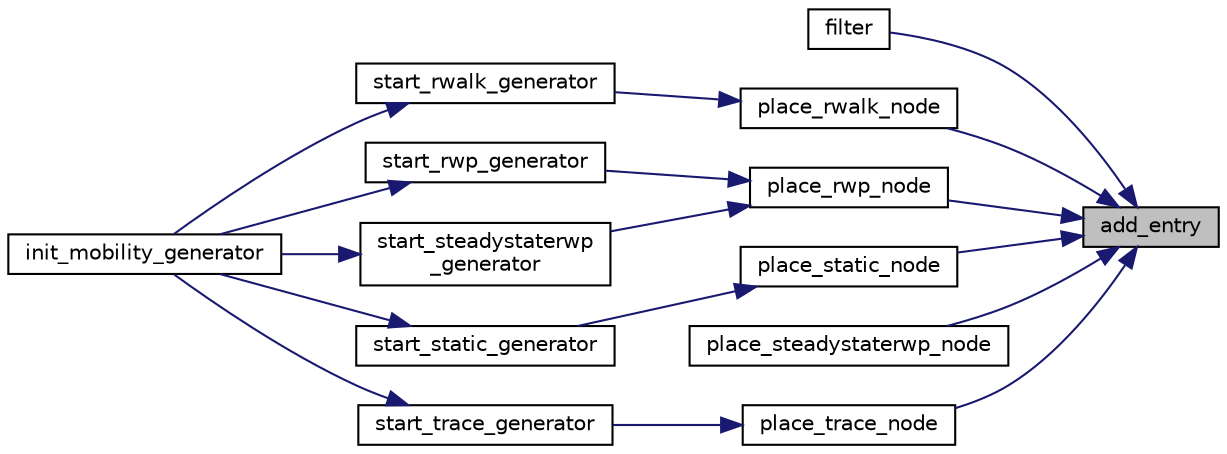 digraph "add_entry"
{
 // LATEX_PDF_SIZE
  edge [fontname="Helvetica",fontsize="10",labelfontname="Helvetica",labelfontsize="10"];
  node [fontname="Helvetica",fontsize="10",shape=record];
  rankdir="RL";
  Node1 [label="add_entry",height=0.2,width=0.4,color="black", fillcolor="grey75", style="filled", fontcolor="black",tooltip=" "];
  Node1 -> Node2 [dir="back",color="midnightblue",fontsize="10",style="solid",fontname="Helvetica"];
  Node2 [label="filter",height=0.2,width=0.4,color="black", fillcolor="white", style="filled",URL="$UTIL_2OMG_2defs_8h.html#a76702fbd203827f5ce6e5b137e538c9c",tooltip=" "];
  Node1 -> Node3 [dir="back",color="midnightblue",fontsize="10",style="solid",fontname="Helvetica"];
  Node3 [label="place_rwalk_node",height=0.2,width=0.4,color="black", fillcolor="white", style="filled",URL="$rwalk_8h.html#a7261b34ebbbc81813b38546794c793c8",tooltip=" "];
  Node3 -> Node4 [dir="back",color="midnightblue",fontsize="10",style="solid",fontname="Helvetica"];
  Node4 [label="start_rwalk_generator",height=0.2,width=0.4,color="black", fillcolor="white", style="filled",URL="$rwalk_8h.html#a9cba7649227fe0e171dcb4946334519f",tooltip="Start the RWALK model by setting the initial positions of each node then letting it sleep for a rando..."];
  Node4 -> Node5 [dir="back",color="midnightblue",fontsize="10",style="solid",fontname="Helvetica"];
  Node5 [label="init_mobility_generator",height=0.2,width=0.4,color="black", fillcolor="white", style="filled",URL="$omg_8h.html#a118a966b6f480158dc1f780fc33b2175",tooltip=" "];
  Node1 -> Node6 [dir="back",color="midnightblue",fontsize="10",style="solid",fontname="Helvetica"];
  Node6 [label="place_rwp_node",height=0.2,width=0.4,color="black", fillcolor="white", style="filled",URL="$rwp_8h.html#a6be7b348e2c951893e2ddd7d6c9fe40d",tooltip=" "];
  Node6 -> Node7 [dir="back",color="midnightblue",fontsize="10",style="solid",fontname="Helvetica"];
  Node7 [label="start_rwp_generator",height=0.2,width=0.4,color="black", fillcolor="white", style="filled",URL="$rwp_8h.html#a72215efc42f1cdb802be7c59844451e6",tooltip="Start the RWP model by setting the initial positions of each node then letting it sleep for a random ..."];
  Node7 -> Node5 [dir="back",color="midnightblue",fontsize="10",style="solid",fontname="Helvetica"];
  Node6 -> Node8 [dir="back",color="midnightblue",fontsize="10",style="solid",fontname="Helvetica"];
  Node8 [label="start_steadystaterwp\l_generator",height=0.2,width=0.4,color="black", fillcolor="white", style="filled",URL="$steadystaterwp_8h.html#a920cbdacdb6b17a20c543cbf248fa09e",tooltip=" "];
  Node8 -> Node5 [dir="back",color="midnightblue",fontsize="10",style="solid",fontname="Helvetica"];
  Node1 -> Node9 [dir="back",color="midnightblue",fontsize="10",style="solid",fontname="Helvetica"];
  Node9 [label="place_static_node",height=0.2,width=0.4,color="black", fillcolor="white", style="filled",URL="$static_8h.html#a5dfc154b54f0b02b76ca95d11e459653",tooltip=" "];
  Node9 -> Node10 [dir="back",color="midnightblue",fontsize="10",style="solid",fontname="Helvetica"];
  Node10 [label="start_static_generator",height=0.2,width=0.4,color="black", fillcolor="white", style="filled",URL="$static_8h.html#a4072d2b86cc860ae48a1ef5df7ecd0a0",tooltip="Start the STATIC model by setting the initial position of each node."];
  Node10 -> Node5 [dir="back",color="midnightblue",fontsize="10",style="solid",fontname="Helvetica"];
  Node1 -> Node11 [dir="back",color="midnightblue",fontsize="10",style="solid",fontname="Helvetica"];
  Node11 [label="place_steadystaterwp_node",height=0.2,width=0.4,color="black", fillcolor="white", style="filled",URL="$steadystaterwp_8h.html#acdd97ad5cb78f52dba6a0e464866b010",tooltip=" "];
  Node1 -> Node12 [dir="back",color="midnightblue",fontsize="10",style="solid",fontname="Helvetica"];
  Node12 [label="place_trace_node",height=0.2,width=0.4,color="black", fillcolor="white", style="filled",URL="$trace_8h.html#a50f5ee64062b9c6658fd58699fe17b2a",tooltip=" "];
  Node12 -> Node13 [dir="back",color="midnightblue",fontsize="10",style="solid",fontname="Helvetica"];
  Node13 [label="start_trace_generator",height=0.2,width=0.4,color="black", fillcolor="white", style="filled",URL="$trace_8h.html#a4defec3e73acf83d808fe6b7c906dbcb",tooltip=" "];
  Node13 -> Node5 [dir="back",color="midnightblue",fontsize="10",style="solid",fontname="Helvetica"];
}
